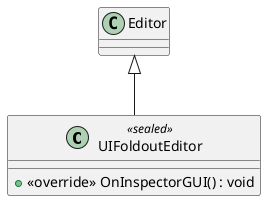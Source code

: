 @startuml
class UIFoldoutEditor <<sealed>> {
    + <<override>> OnInspectorGUI() : void
}
Editor <|-- UIFoldoutEditor
@enduml
